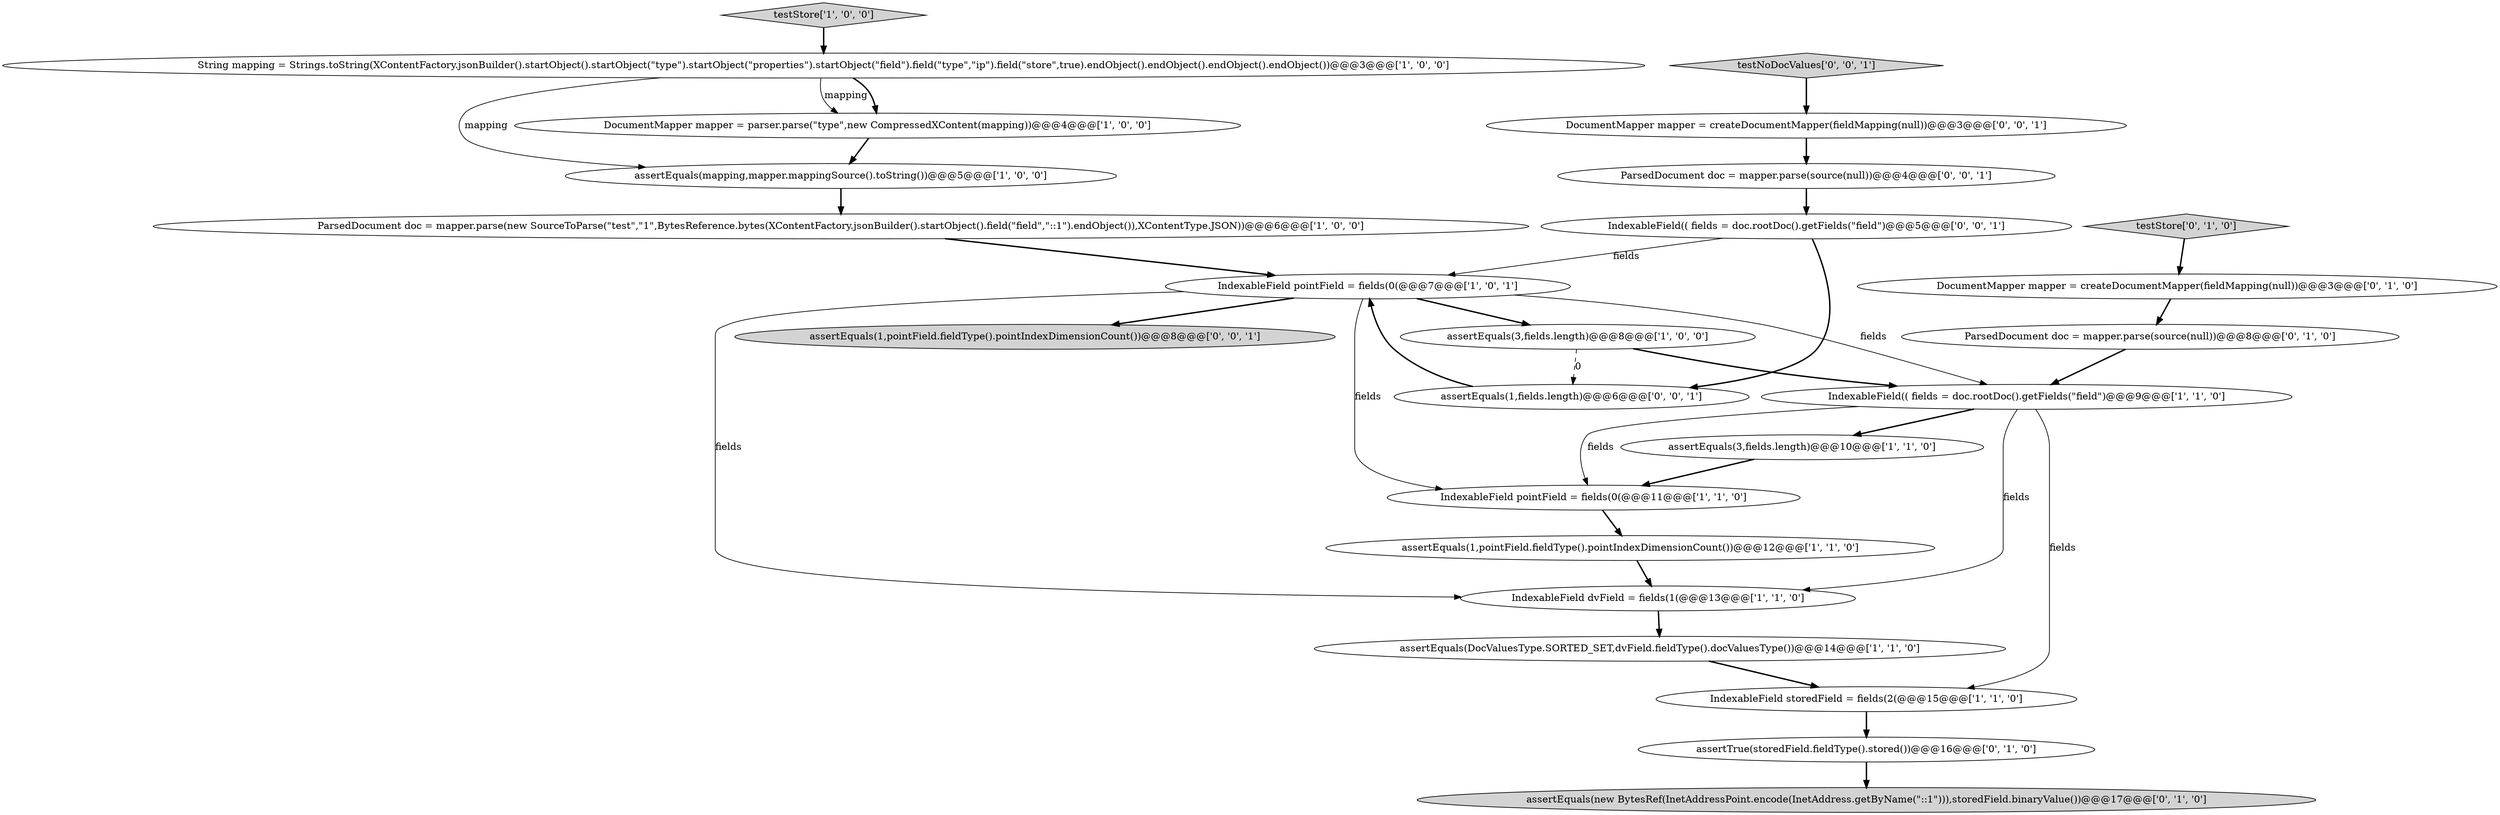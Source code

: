 digraph {
11 [style = filled, label = "assertEquals(mapping,mapper.mappingSource().toString())@@@5@@@['1', '0', '0']", fillcolor = white, shape = ellipse image = "AAA0AAABBB1BBB"];
22 [style = filled, label = "testNoDocValues['0', '0', '1']", fillcolor = lightgray, shape = diamond image = "AAA0AAABBB3BBB"];
19 [style = filled, label = "DocumentMapper mapper = createDocumentMapper(fieldMapping(null))@@@3@@@['0', '0', '1']", fillcolor = white, shape = ellipse image = "AAA0AAABBB3BBB"];
18 [style = filled, label = "DocumentMapper mapper = createDocumentMapper(fieldMapping(null))@@@3@@@['0', '1', '0']", fillcolor = white, shape = ellipse image = "AAA0AAABBB2BBB"];
12 [style = filled, label = "IndexableField pointField = fields(0(@@@11@@@['1', '1', '0']", fillcolor = white, shape = ellipse image = "AAA0AAABBB1BBB"];
14 [style = filled, label = "ParsedDocument doc = mapper.parse(source(null))@@@8@@@['0', '1', '0']", fillcolor = white, shape = ellipse image = "AAA1AAABBB2BBB"];
17 [style = filled, label = "testStore['0', '1', '0']", fillcolor = lightgray, shape = diamond image = "AAA0AAABBB2BBB"];
1 [style = filled, label = "DocumentMapper mapper = parser.parse(\"type\",new CompressedXContent(mapping))@@@4@@@['1', '0', '0']", fillcolor = white, shape = ellipse image = "AAA0AAABBB1BBB"];
2 [style = filled, label = "IndexableField(( fields = doc.rootDoc().getFields(\"field\")@@@9@@@['1', '1', '0']", fillcolor = white, shape = ellipse image = "AAA0AAABBB1BBB"];
13 [style = filled, label = "String mapping = Strings.toString(XContentFactory.jsonBuilder().startObject().startObject(\"type\").startObject(\"properties\").startObject(\"field\").field(\"type\",\"ip\").field(\"store\",true).endObject().endObject().endObject().endObject())@@@3@@@['1', '0', '0']", fillcolor = white, shape = ellipse image = "AAA0AAABBB1BBB"];
21 [style = filled, label = "ParsedDocument doc = mapper.parse(source(null))@@@4@@@['0', '0', '1']", fillcolor = white, shape = ellipse image = "AAA0AAABBB3BBB"];
15 [style = filled, label = "assertTrue(storedField.fieldType().stored())@@@16@@@['0', '1', '0']", fillcolor = white, shape = ellipse image = "AAA0AAABBB2BBB"];
20 [style = filled, label = "assertEquals(1,fields.length)@@@6@@@['0', '0', '1']", fillcolor = white, shape = ellipse image = "AAA0AAABBB3BBB"];
0 [style = filled, label = "testStore['1', '0', '0']", fillcolor = lightgray, shape = diamond image = "AAA0AAABBB1BBB"];
23 [style = filled, label = "IndexableField(( fields = doc.rootDoc().getFields(\"field\")@@@5@@@['0', '0', '1']", fillcolor = white, shape = ellipse image = "AAA0AAABBB3BBB"];
6 [style = filled, label = "assertEquals(3,fields.length)@@@10@@@['1', '1', '0']", fillcolor = white, shape = ellipse image = "AAA0AAABBB1BBB"];
4 [style = filled, label = "IndexableField dvField = fields(1(@@@13@@@['1', '1', '0']", fillcolor = white, shape = ellipse image = "AAA0AAABBB1BBB"];
10 [style = filled, label = "assertEquals(DocValuesType.SORTED_SET,dvField.fieldType().docValuesType())@@@14@@@['1', '1', '0']", fillcolor = white, shape = ellipse image = "AAA0AAABBB1BBB"];
5 [style = filled, label = "IndexableField pointField = fields(0(@@@7@@@['1', '0', '1']", fillcolor = white, shape = ellipse image = "AAA0AAABBB1BBB"];
7 [style = filled, label = "IndexableField storedField = fields(2(@@@15@@@['1', '1', '0']", fillcolor = white, shape = ellipse image = "AAA0AAABBB1BBB"];
3 [style = filled, label = "ParsedDocument doc = mapper.parse(new SourceToParse(\"test\",\"1\",BytesReference.bytes(XContentFactory.jsonBuilder().startObject().field(\"field\",\"::1\").endObject()),XContentType.JSON))@@@6@@@['1', '0', '0']", fillcolor = white, shape = ellipse image = "AAA0AAABBB1BBB"];
16 [style = filled, label = "assertEquals(new BytesRef(InetAddressPoint.encode(InetAddress.getByName(\"::1\"))),storedField.binaryValue())@@@17@@@['0', '1', '0']", fillcolor = lightgray, shape = ellipse image = "AAA0AAABBB2BBB"];
9 [style = filled, label = "assertEquals(3,fields.length)@@@8@@@['1', '0', '0']", fillcolor = white, shape = ellipse image = "AAA0AAABBB1BBB"];
8 [style = filled, label = "assertEquals(1,pointField.fieldType().pointIndexDimensionCount())@@@12@@@['1', '1', '0']", fillcolor = white, shape = ellipse image = "AAA0AAABBB1BBB"];
24 [style = filled, label = "assertEquals(1,pointField.fieldType().pointIndexDimensionCount())@@@8@@@['0', '0', '1']", fillcolor = lightgray, shape = ellipse image = "AAA0AAABBB3BBB"];
11->3 [style = bold, label=""];
22->19 [style = bold, label=""];
8->4 [style = bold, label=""];
5->2 [style = solid, label="fields"];
13->1 [style = solid, label="mapping"];
17->18 [style = bold, label=""];
20->5 [style = bold, label=""];
9->2 [style = bold, label=""];
13->11 [style = solid, label="mapping"];
5->9 [style = bold, label=""];
0->13 [style = bold, label=""];
23->5 [style = solid, label="fields"];
3->5 [style = bold, label=""];
1->11 [style = bold, label=""];
2->4 [style = solid, label="fields"];
19->21 [style = bold, label=""];
10->7 [style = bold, label=""];
5->24 [style = bold, label=""];
23->20 [style = bold, label=""];
15->16 [style = bold, label=""];
9->20 [style = dashed, label="0"];
6->12 [style = bold, label=""];
13->1 [style = bold, label=""];
2->6 [style = bold, label=""];
4->10 [style = bold, label=""];
14->2 [style = bold, label=""];
7->15 [style = bold, label=""];
18->14 [style = bold, label=""];
21->23 [style = bold, label=""];
12->8 [style = bold, label=""];
5->4 [style = solid, label="fields"];
2->12 [style = solid, label="fields"];
2->7 [style = solid, label="fields"];
5->12 [style = solid, label="fields"];
}
